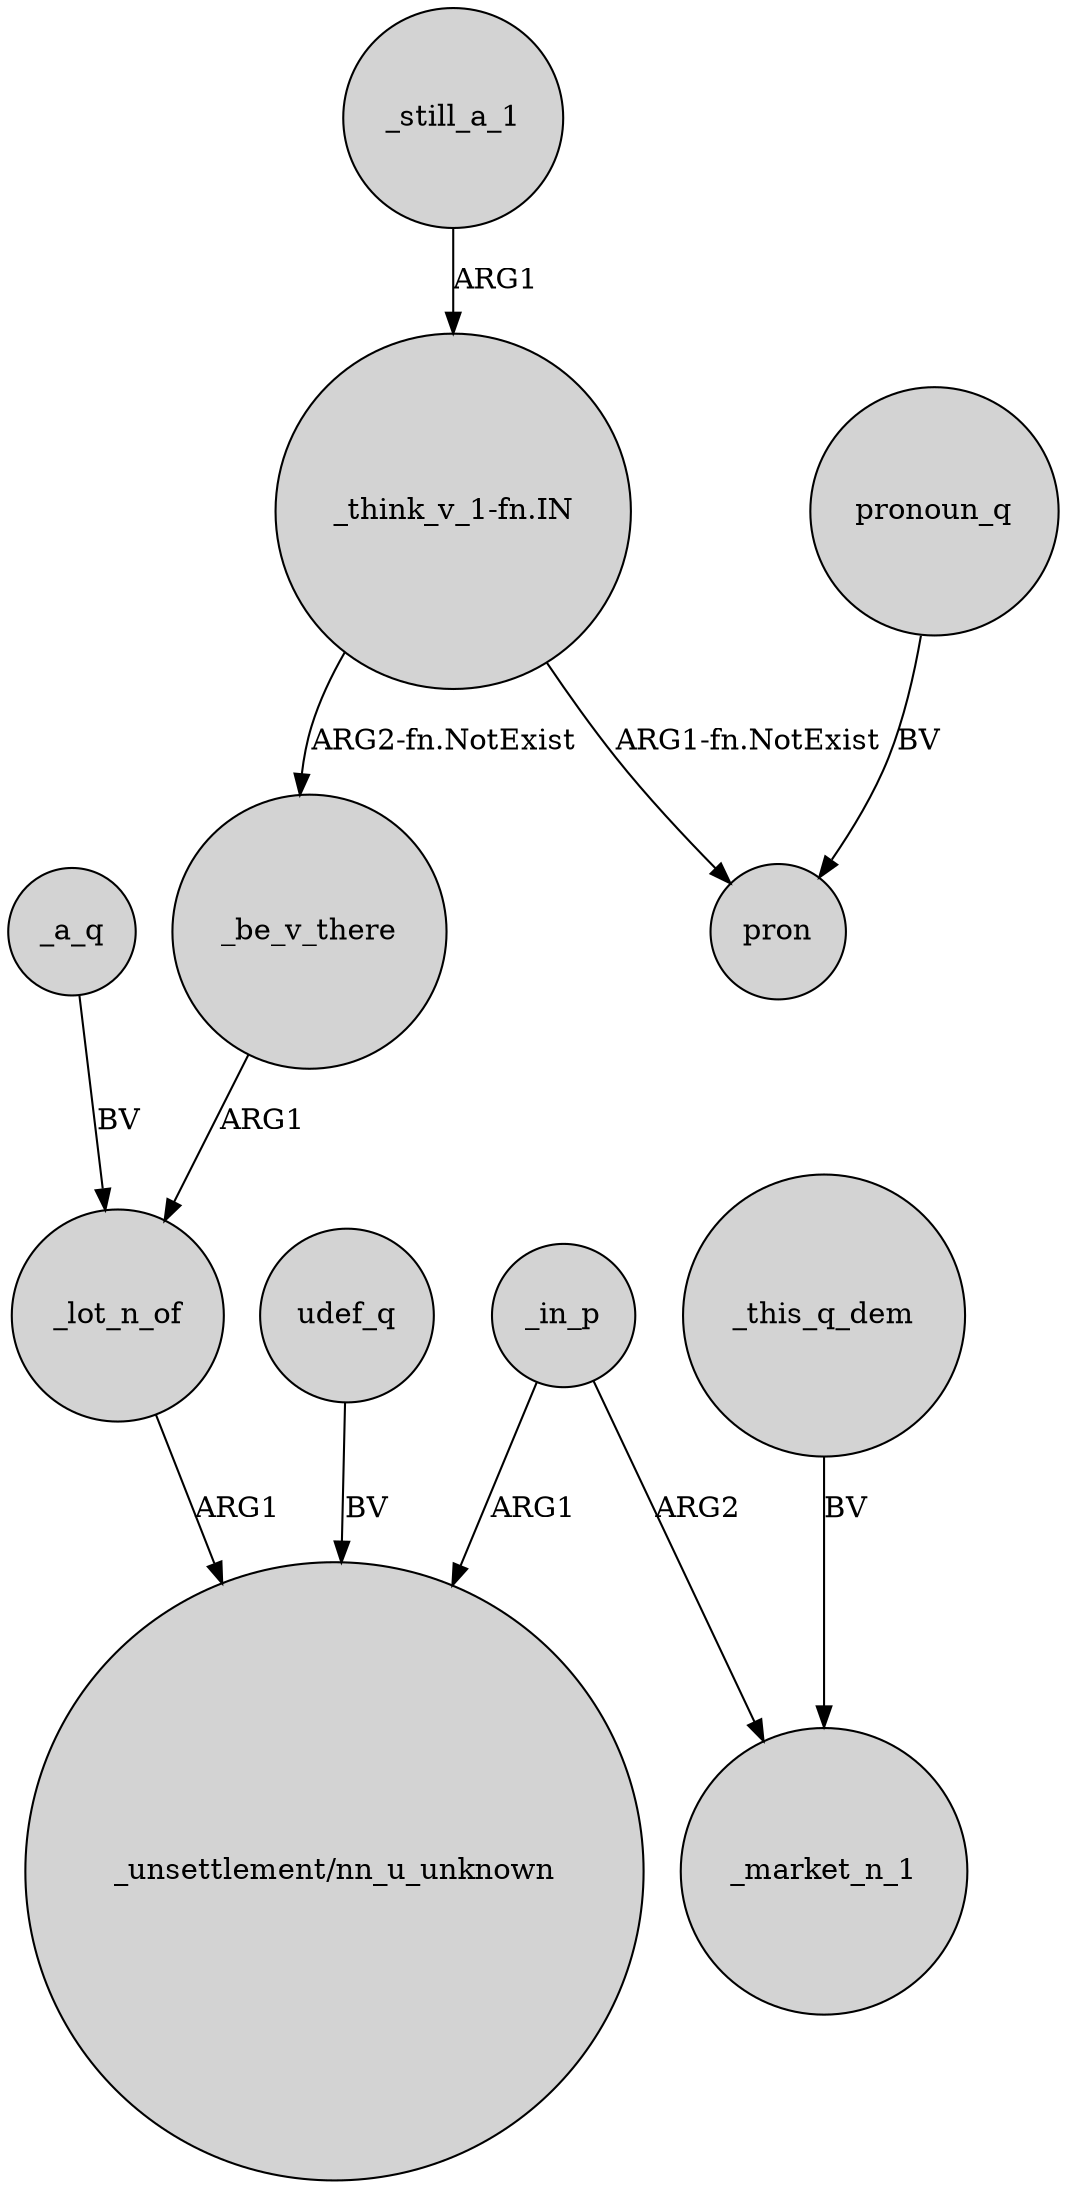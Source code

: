 digraph {
	node [shape=circle style=filled]
	_a_q -> _lot_n_of [label=BV]
	_in_p -> "_unsettlement/nn_u_unknown" [label=ARG1]
	_in_p -> _market_n_1 [label=ARG2]
	_be_v_there -> _lot_n_of [label=ARG1]
	udef_q -> "_unsettlement/nn_u_unknown" [label=BV]
	_still_a_1 -> "_think_v_1-fn.IN" [label=ARG1]
	"_think_v_1-fn.IN" -> pron [label="ARG1-fn.NotExist"]
	_lot_n_of -> "_unsettlement/nn_u_unknown" [label=ARG1]
	"_think_v_1-fn.IN" -> _be_v_there [label="ARG2-fn.NotExist"]
	_this_q_dem -> _market_n_1 [label=BV]
	pronoun_q -> pron [label=BV]
}
